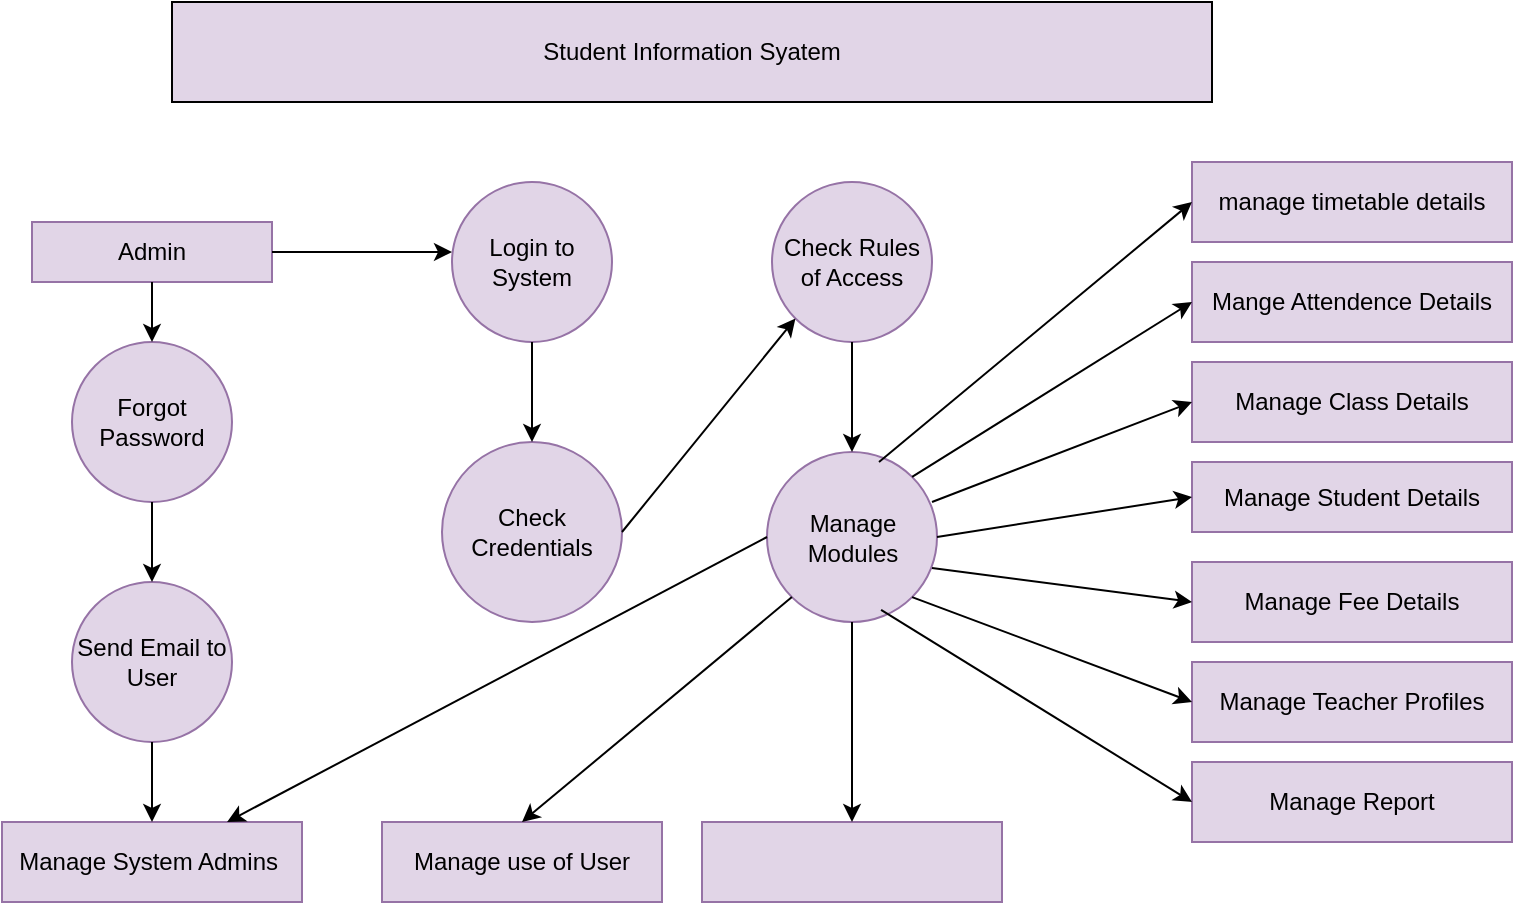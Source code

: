 <mxfile version="28.0.7">
  <diagram name="Page-1" id="DhLYR-w9buot0AhtD3Lq">
    <mxGraphModel dx="872" dy="473" grid="1" gridSize="10" guides="1" tooltips="1" connect="1" arrows="1" fold="1" page="1" pageScale="1" pageWidth="850" pageHeight="1100" math="0" shadow="0">
      <root>
        <mxCell id="0" />
        <mxCell id="1" parent="0" />
        <mxCell id="wlDZ_KTSamV8f1Hsfejy-1" value="Student Information Syatem" style="rounded=0;whiteSpace=wrap;html=1;fillColor=#e1d5e7;strokeColor=#000000;align=center;textShadow=0;" parent="1" vertex="1">
          <mxGeometry x="120" y="40" width="520" height="50" as="geometry" />
        </mxCell>
        <mxCell id="wlDZ_KTSamV8f1Hsfejy-3" value="Admin" style="rounded=0;whiteSpace=wrap;html=1;fillColor=#e1d5e7;strokeColor=#9673a6;" parent="1" vertex="1">
          <mxGeometry x="50" y="150" width="120" height="30" as="geometry" />
        </mxCell>
        <mxCell id="wlDZ_KTSamV8f1Hsfejy-4" value="Forgot Password" style="ellipse;whiteSpace=wrap;html=1;aspect=fixed;fillColor=#e1d5e7;strokeColor=#9673a6;" parent="1" vertex="1">
          <mxGeometry x="70" y="210" width="80" height="80" as="geometry" />
        </mxCell>
        <mxCell id="wlDZ_KTSamV8f1Hsfejy-5" value="Send Email to User" style="ellipse;whiteSpace=wrap;html=1;aspect=fixed;fillColor=#e1d5e7;strokeColor=#9673a6;" parent="1" vertex="1">
          <mxGeometry x="70" y="330" width="80" height="80" as="geometry" />
        </mxCell>
        <mxCell id="wlDZ_KTSamV8f1Hsfejy-6" value="Login to System" style="ellipse;whiteSpace=wrap;html=1;aspect=fixed;fillColor=#e1d5e7;strokeColor=#9673a6;" parent="1" vertex="1">
          <mxGeometry x="260" y="130" width="80" height="80" as="geometry" />
        </mxCell>
        <mxCell id="wlDZ_KTSamV8f1Hsfejy-7" value="Check Credentials" style="ellipse;whiteSpace=wrap;html=1;aspect=fixed;fillColor=#e1d5e7;strokeColor=#9673a6;align=center;" parent="1" vertex="1">
          <mxGeometry x="255" y="260" width="90" height="90" as="geometry" />
        </mxCell>
        <mxCell id="wlDZ_KTSamV8f1Hsfejy-8" value="Check Rules of Access" style="ellipse;whiteSpace=wrap;html=1;aspect=fixed;fillColor=#e1d5e7;strokeColor=#9673a6;" parent="1" vertex="1">
          <mxGeometry x="420" y="130" width="80" height="80" as="geometry" />
        </mxCell>
        <mxCell id="wlDZ_KTSamV8f1Hsfejy-9" value="Manage Modules" style="ellipse;whiteSpace=wrap;html=1;aspect=fixed;fillColor=#e1d5e7;strokeColor=#9673a6;" parent="1" vertex="1">
          <mxGeometry x="417.5" y="265" width="85" height="85" as="geometry" />
        </mxCell>
        <mxCell id="wlDZ_KTSamV8f1Hsfejy-10" value="manage timetable details" style="rounded=0;whiteSpace=wrap;html=1;fillColor=#e1d5e7;strokeColor=#9673a6;" parent="1" vertex="1">
          <mxGeometry x="630" y="120" width="160" height="40" as="geometry" />
        </mxCell>
        <mxCell id="wlDZ_KTSamV8f1Hsfejy-11" value="Mange Attendence Details" style="rounded=0;whiteSpace=wrap;html=1;fillColor=#e1d5e7;strokeColor=#9673a6;" parent="1" vertex="1">
          <mxGeometry x="630" y="170" width="160" height="40" as="geometry" />
        </mxCell>
        <mxCell id="wlDZ_KTSamV8f1Hsfejy-12" value="Manage Class Details" style="rounded=0;whiteSpace=wrap;html=1;fillColor=#e1d5e7;strokeColor=#9673a6;" parent="1" vertex="1">
          <mxGeometry x="630" y="220" width="160" height="40" as="geometry" />
        </mxCell>
        <mxCell id="wlDZ_KTSamV8f1Hsfejy-13" value="Manage Student Details" style="rounded=0;whiteSpace=wrap;html=1;fillColor=#e1d5e7;strokeColor=#9673a6;" parent="1" vertex="1">
          <mxGeometry x="630" y="270" width="160" height="35" as="geometry" />
        </mxCell>
        <mxCell id="wlDZ_KTSamV8f1Hsfejy-14" value="Manage Fee Details" style="rounded=0;whiteSpace=wrap;html=1;fillColor=#e1d5e7;strokeColor=#9673a6;" parent="1" vertex="1">
          <mxGeometry x="630" y="320" width="160" height="40" as="geometry" />
        </mxCell>
        <mxCell id="wlDZ_KTSamV8f1Hsfejy-15" value="Manage Teacher Profiles" style="rounded=0;whiteSpace=wrap;html=1;fillColor=#e1d5e7;strokeColor=#9673a6;" parent="1" vertex="1">
          <mxGeometry x="630" y="370" width="160" height="40" as="geometry" />
        </mxCell>
        <mxCell id="wlDZ_KTSamV8f1Hsfejy-16" value="Manage Report" style="rounded=0;whiteSpace=wrap;html=1;fillColor=#e1d5e7;strokeColor=#9673a6;" parent="1" vertex="1">
          <mxGeometry x="630" y="420" width="160" height="40" as="geometry" />
        </mxCell>
        <mxCell id="8DYRYnBz5Cdia0XzNfKq-1" value="Manage System Admins&amp;nbsp;" style="rounded=0;whiteSpace=wrap;html=1;fillColor=#e1d5e7;strokeColor=#9673a6;" vertex="1" parent="1">
          <mxGeometry x="35" y="450" width="150" height="40" as="geometry" />
        </mxCell>
        <mxCell id="8DYRYnBz5Cdia0XzNfKq-2" value="Manage use of User" style="rounded=0;whiteSpace=wrap;html=1;fillColor=#e1d5e7;strokeColor=#9673a6;" vertex="1" parent="1">
          <mxGeometry x="225" y="450" width="140" height="40" as="geometry" />
        </mxCell>
        <mxCell id="8DYRYnBz5Cdia0XzNfKq-3" value="" style="rounded=0;whiteSpace=wrap;html=1;fillColor=#e1d5e7;strokeColor=#9673a6;" vertex="1" parent="1">
          <mxGeometry x="385" y="450" width="150" height="40" as="geometry" />
        </mxCell>
        <mxCell id="8DYRYnBz5Cdia0XzNfKq-4" value="" style="endArrow=classic;html=1;rounded=0;entryX=0.5;entryY=0;entryDx=0;entryDy=0;" edge="1" parent="1" target="wlDZ_KTSamV8f1Hsfejy-4">
          <mxGeometry width="50" height="50" relative="1" as="geometry">
            <mxPoint x="110" y="180" as="sourcePoint" />
            <mxPoint x="450" y="280" as="targetPoint" />
          </mxGeometry>
        </mxCell>
        <mxCell id="8DYRYnBz5Cdia0XzNfKq-5" value="" style="endArrow=classic;html=1;rounded=0;exitX=0.5;exitY=1;exitDx=0;exitDy=0;entryX=0.5;entryY=0;entryDx=0;entryDy=0;" edge="1" parent="1" source="wlDZ_KTSamV8f1Hsfejy-4" target="wlDZ_KTSamV8f1Hsfejy-5">
          <mxGeometry width="50" height="50" relative="1" as="geometry">
            <mxPoint x="400" y="330" as="sourcePoint" />
            <mxPoint x="450" y="280" as="targetPoint" />
          </mxGeometry>
        </mxCell>
        <mxCell id="8DYRYnBz5Cdia0XzNfKq-6" value="" style="endArrow=classic;html=1;rounded=0;exitX=0.5;exitY=1;exitDx=0;exitDy=0;entryX=0.5;entryY=0;entryDx=0;entryDy=0;" edge="1" parent="1" source="wlDZ_KTSamV8f1Hsfejy-5" target="8DYRYnBz5Cdia0XzNfKq-1">
          <mxGeometry width="50" height="50" relative="1" as="geometry">
            <mxPoint x="400" y="330" as="sourcePoint" />
            <mxPoint x="450" y="280" as="targetPoint" />
          </mxGeometry>
        </mxCell>
        <mxCell id="8DYRYnBz5Cdia0XzNfKq-7" value="" style="endArrow=classic;html=1;rounded=0;exitX=1;exitY=0.5;exitDx=0;exitDy=0;" edge="1" parent="1" source="wlDZ_KTSamV8f1Hsfejy-3">
          <mxGeometry width="50" height="50" relative="1" as="geometry">
            <mxPoint x="400" y="330" as="sourcePoint" />
            <mxPoint x="260" y="165" as="targetPoint" />
          </mxGeometry>
        </mxCell>
        <mxCell id="8DYRYnBz5Cdia0XzNfKq-8" value="" style="endArrow=classic;html=1;rounded=0;exitX=0.5;exitY=1;exitDx=0;exitDy=0;entryX=0.5;entryY=0;entryDx=0;entryDy=0;" edge="1" parent="1" source="wlDZ_KTSamV8f1Hsfejy-6" target="wlDZ_KTSamV8f1Hsfejy-7">
          <mxGeometry width="50" height="50" relative="1" as="geometry">
            <mxPoint x="400" y="330" as="sourcePoint" />
            <mxPoint x="450" y="280" as="targetPoint" />
          </mxGeometry>
        </mxCell>
        <mxCell id="8DYRYnBz5Cdia0XzNfKq-9" value="" style="endArrow=classic;html=1;rounded=0;exitX=1;exitY=0.5;exitDx=0;exitDy=0;entryX=0;entryY=1;entryDx=0;entryDy=0;" edge="1" parent="1" source="wlDZ_KTSamV8f1Hsfejy-7" target="wlDZ_KTSamV8f1Hsfejy-8">
          <mxGeometry width="50" height="50" relative="1" as="geometry">
            <mxPoint x="400" y="330" as="sourcePoint" />
            <mxPoint x="450" y="280" as="targetPoint" />
          </mxGeometry>
        </mxCell>
        <mxCell id="8DYRYnBz5Cdia0XzNfKq-10" value="" style="endArrow=classic;html=1;rounded=0;exitX=0;exitY=0.5;exitDx=0;exitDy=0;entryX=0.75;entryY=0;entryDx=0;entryDy=0;" edge="1" parent="1" source="wlDZ_KTSamV8f1Hsfejy-9" target="8DYRYnBz5Cdia0XzNfKq-1">
          <mxGeometry width="50" height="50" relative="1" as="geometry">
            <mxPoint x="400" y="330" as="sourcePoint" />
            <mxPoint x="450" y="280" as="targetPoint" />
          </mxGeometry>
        </mxCell>
        <mxCell id="8DYRYnBz5Cdia0XzNfKq-11" value="" style="endArrow=classic;html=1;rounded=0;exitX=0;exitY=1;exitDx=0;exitDy=0;entryX=0.5;entryY=0;entryDx=0;entryDy=0;" edge="1" parent="1" source="wlDZ_KTSamV8f1Hsfejy-9" target="8DYRYnBz5Cdia0XzNfKq-2">
          <mxGeometry width="50" height="50" relative="1" as="geometry">
            <mxPoint x="400" y="330" as="sourcePoint" />
            <mxPoint x="450" y="280" as="targetPoint" />
          </mxGeometry>
        </mxCell>
        <mxCell id="8DYRYnBz5Cdia0XzNfKq-12" value="" style="endArrow=classic;html=1;rounded=0;exitX=0.5;exitY=1;exitDx=0;exitDy=0;entryX=0.5;entryY=0;entryDx=0;entryDy=0;" edge="1" parent="1" source="wlDZ_KTSamV8f1Hsfejy-9" target="8DYRYnBz5Cdia0XzNfKq-3">
          <mxGeometry width="50" height="50" relative="1" as="geometry">
            <mxPoint x="400" y="330" as="sourcePoint" />
            <mxPoint x="450" y="280" as="targetPoint" />
          </mxGeometry>
        </mxCell>
        <mxCell id="8DYRYnBz5Cdia0XzNfKq-13" value="" style="endArrow=classic;html=1;rounded=0;entryX=0;entryY=0.5;entryDx=0;entryDy=0;exitX=0.659;exitY=0.059;exitDx=0;exitDy=0;exitPerimeter=0;" edge="1" parent="1" source="wlDZ_KTSamV8f1Hsfejy-9" target="wlDZ_KTSamV8f1Hsfejy-10">
          <mxGeometry width="50" height="50" relative="1" as="geometry">
            <mxPoint x="400" y="330" as="sourcePoint" />
            <mxPoint x="450" y="280" as="targetPoint" />
          </mxGeometry>
        </mxCell>
        <mxCell id="8DYRYnBz5Cdia0XzNfKq-14" value="" style="endArrow=classic;html=1;rounded=0;entryX=0;entryY=0.5;entryDx=0;entryDy=0;exitX=1;exitY=0;exitDx=0;exitDy=0;" edge="1" parent="1" source="wlDZ_KTSamV8f1Hsfejy-9" target="wlDZ_KTSamV8f1Hsfejy-11">
          <mxGeometry width="50" height="50" relative="1" as="geometry">
            <mxPoint x="400" y="330" as="sourcePoint" />
            <mxPoint x="450" y="280" as="targetPoint" />
          </mxGeometry>
        </mxCell>
        <mxCell id="8DYRYnBz5Cdia0XzNfKq-15" value="" style="endArrow=classic;html=1;rounded=0;entryX=0;entryY=0.5;entryDx=0;entryDy=0;" edge="1" parent="1" target="wlDZ_KTSamV8f1Hsfejy-12">
          <mxGeometry width="50" height="50" relative="1" as="geometry">
            <mxPoint x="500" y="290" as="sourcePoint" />
            <mxPoint x="450" y="280" as="targetPoint" />
          </mxGeometry>
        </mxCell>
        <mxCell id="8DYRYnBz5Cdia0XzNfKq-16" value="" style="endArrow=classic;html=1;rounded=0;entryX=0;entryY=0.5;entryDx=0;entryDy=0;exitX=0.671;exitY=0.929;exitDx=0;exitDy=0;exitPerimeter=0;" edge="1" parent="1" source="wlDZ_KTSamV8f1Hsfejy-9" target="wlDZ_KTSamV8f1Hsfejy-16">
          <mxGeometry width="50" height="50" relative="1" as="geometry">
            <mxPoint x="400" y="330" as="sourcePoint" />
            <mxPoint x="450" y="280" as="targetPoint" />
          </mxGeometry>
        </mxCell>
        <mxCell id="8DYRYnBz5Cdia0XzNfKq-17" value="" style="endArrow=classic;html=1;rounded=0;entryX=0;entryY=0.5;entryDx=0;entryDy=0;exitX=1;exitY=1;exitDx=0;exitDy=0;" edge="1" parent="1" source="wlDZ_KTSamV8f1Hsfejy-9" target="wlDZ_KTSamV8f1Hsfejy-15">
          <mxGeometry width="50" height="50" relative="1" as="geometry">
            <mxPoint x="400" y="330" as="sourcePoint" />
            <mxPoint x="450" y="280" as="targetPoint" />
          </mxGeometry>
        </mxCell>
        <mxCell id="8DYRYnBz5Cdia0XzNfKq-18" value="" style="endArrow=classic;html=1;rounded=0;entryX=0;entryY=0.5;entryDx=0;entryDy=0;" edge="1" parent="1" target="wlDZ_KTSamV8f1Hsfejy-14">
          <mxGeometry width="50" height="50" relative="1" as="geometry">
            <mxPoint x="500" y="323" as="sourcePoint" />
            <mxPoint x="450" y="280" as="targetPoint" />
          </mxGeometry>
        </mxCell>
        <mxCell id="8DYRYnBz5Cdia0XzNfKq-19" value="" style="endArrow=classic;html=1;rounded=0;entryX=0;entryY=0.5;entryDx=0;entryDy=0;exitX=1;exitY=0.5;exitDx=0;exitDy=0;" edge="1" parent="1" source="wlDZ_KTSamV8f1Hsfejy-9" target="wlDZ_KTSamV8f1Hsfejy-13">
          <mxGeometry width="50" height="50" relative="1" as="geometry">
            <mxPoint x="400" y="330" as="sourcePoint" />
            <mxPoint x="450" y="280" as="targetPoint" />
          </mxGeometry>
        </mxCell>
        <mxCell id="8DYRYnBz5Cdia0XzNfKq-22" value="" style="endArrow=classic;html=1;rounded=0;entryX=0.5;entryY=0;entryDx=0;entryDy=0;exitX=0.5;exitY=1;exitDx=0;exitDy=0;" edge="1" parent="1" source="wlDZ_KTSamV8f1Hsfejy-8" target="wlDZ_KTSamV8f1Hsfejy-9">
          <mxGeometry width="50" height="50" relative="1" as="geometry">
            <mxPoint x="400" y="270" as="sourcePoint" />
            <mxPoint x="450" y="220" as="targetPoint" />
          </mxGeometry>
        </mxCell>
      </root>
    </mxGraphModel>
  </diagram>
</mxfile>
